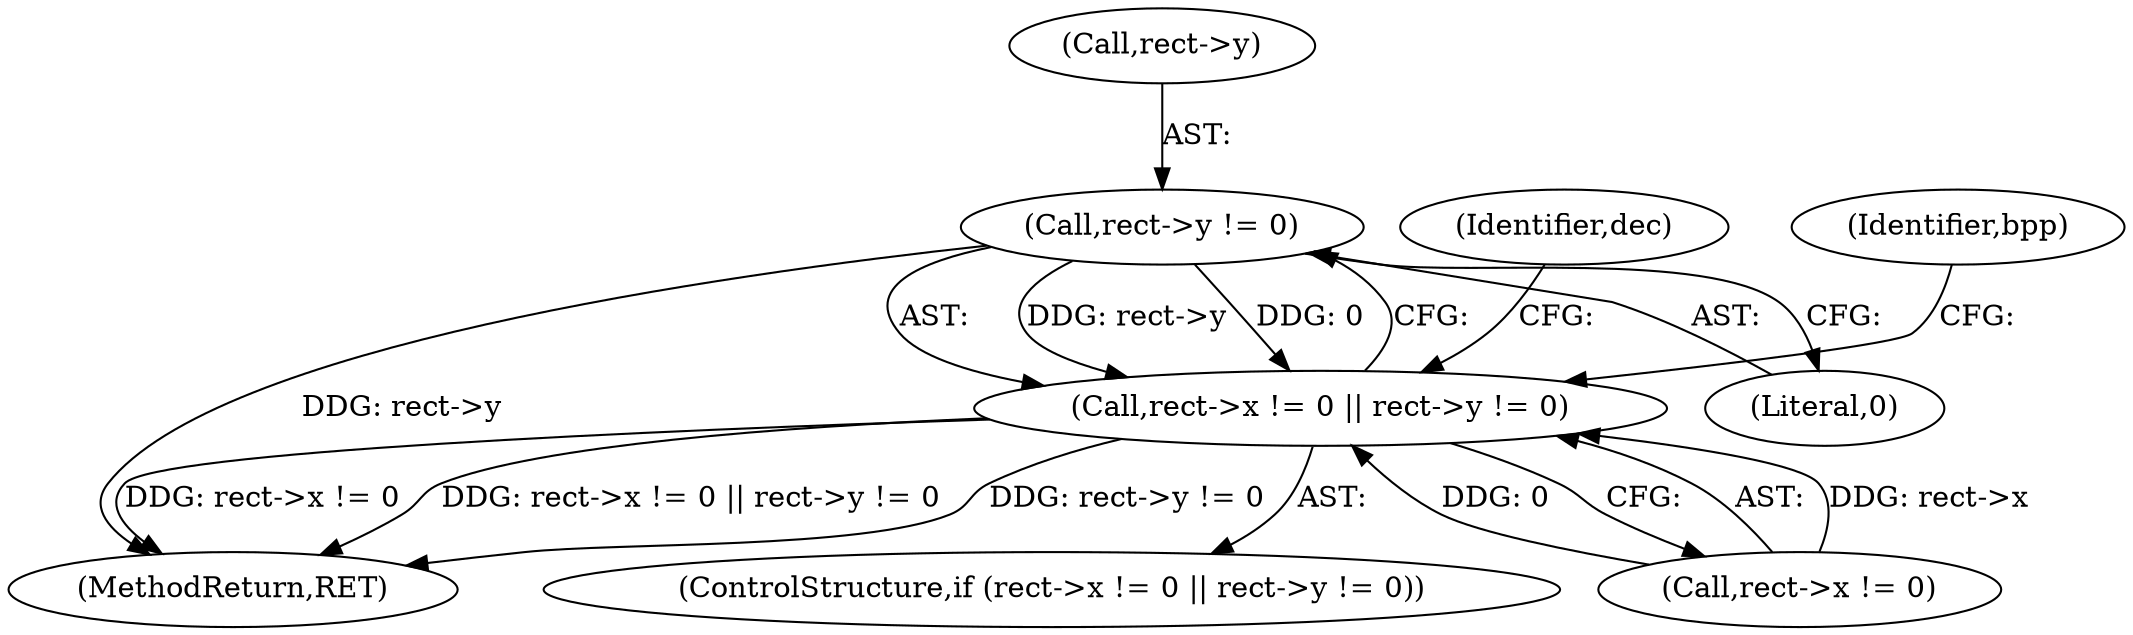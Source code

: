 digraph "0_gstreamer_4cb1bcf1422bbcd79c0f683edb7ee85e3f7a31fe_0@pointer" {
"1000168" [label="(Call,rect->y != 0)"];
"1000162" [label="(Call,rect->x != 0 || rect->y != 0)"];
"1000519" [label="(MethodReturn,RET)"];
"1000175" [label="(Identifier,dec)"];
"1000180" [label="(Identifier,bpp)"];
"1000162" [label="(Call,rect->x != 0 || rect->y != 0)"];
"1000161" [label="(ControlStructure,if (rect->x != 0 || rect->y != 0))"];
"1000168" [label="(Call,rect->y != 0)"];
"1000163" [label="(Call,rect->x != 0)"];
"1000169" [label="(Call,rect->y)"];
"1000172" [label="(Literal,0)"];
"1000168" -> "1000162"  [label="AST: "];
"1000168" -> "1000172"  [label="CFG: "];
"1000169" -> "1000168"  [label="AST: "];
"1000172" -> "1000168"  [label="AST: "];
"1000162" -> "1000168"  [label="CFG: "];
"1000168" -> "1000519"  [label="DDG: rect->y"];
"1000168" -> "1000162"  [label="DDG: rect->y"];
"1000168" -> "1000162"  [label="DDG: 0"];
"1000162" -> "1000161"  [label="AST: "];
"1000162" -> "1000163"  [label="CFG: "];
"1000163" -> "1000162"  [label="AST: "];
"1000175" -> "1000162"  [label="CFG: "];
"1000180" -> "1000162"  [label="CFG: "];
"1000162" -> "1000519"  [label="DDG: rect->y != 0"];
"1000162" -> "1000519"  [label="DDG: rect->x != 0"];
"1000162" -> "1000519"  [label="DDG: rect->x != 0 || rect->y != 0"];
"1000163" -> "1000162"  [label="DDG: rect->x"];
"1000163" -> "1000162"  [label="DDG: 0"];
}
